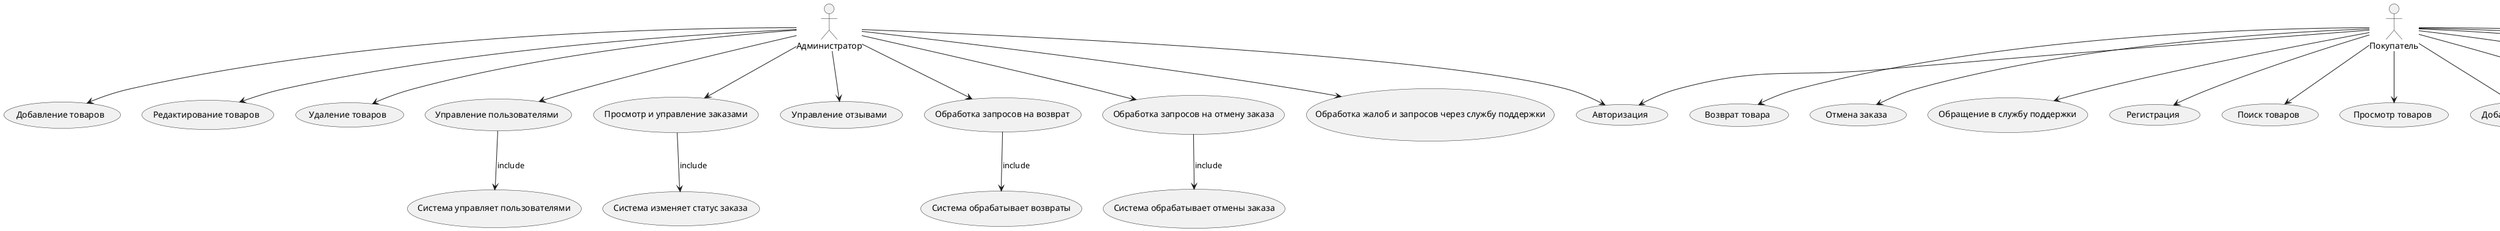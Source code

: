 @startuml
actor Покупатель
actor Администратор

usecase "Регистрация" as UC1
usecase "Авторизация" as UC2
usecase "Поиск товаров" as UC3
usecase "Просмотр товаров" as UC4
usecase "Добавление в корзину" as UC5
usecase "Оформление заказа" as UC6
usecase "Просмотр профиля" as UC7
usecase "История заказов" as UC8
usecase "Оставление отзывов" as UC9
usecase "Получение уведомлений" as UC10
usecase "Возврат товара" as UC11
usecase "Отмена заказа" as UC12
usecase "Обращение в службу поддержки" as UC13

usecase "Добавление товаров" as UC14
usecase "Редактирование товаров" as UC15
usecase "Удаление товаров" as UC16
usecase "Управление пользователями" as UC17
usecase "Просмотр и управление заказами" as UC18
usecase "Управление отзывами" as UC19
usecase "Обработка запросов на возврат" as UC20
usecase "Обработка запросов на отмену заказа" as UC21
usecase "Обработка жалоб и запросов через службу поддержки" as UC22

usecase "Система изменяет статус заказа" as UC23
usecase "Система управляет пользователями" as UC24
usecase "Система обрабатывает возвраты" as UC25
usecase "Система обрабатывает отмены заказа" as UC26

Покупатель --> UC1
Покупатель --> UC2
Покупатель --> UC3
Покупатель --> UC4
Покупатель --> UC5
Покупатель --> UC6
Покупатель --> UC7
Покупатель --> UC8
Покупатель --> UC9
Покупатель --> UC10
Покупатель --> UC11
Покупатель --> UC12
Покупатель --> UC13

Администратор --> UC2
Администратор --> UC14
Администратор --> UC15
Администратор --> UC16
Администратор --> UC17
Администратор --> UC18
Администратор --> UC19
Администратор --> UC20
Администратор --> UC21
Администратор --> UC22

UC18 --> UC23 : include
UC17 --> UC24 : include
UC20 --> UC25 : include
UC21 --> UC26 : include

@enduml

